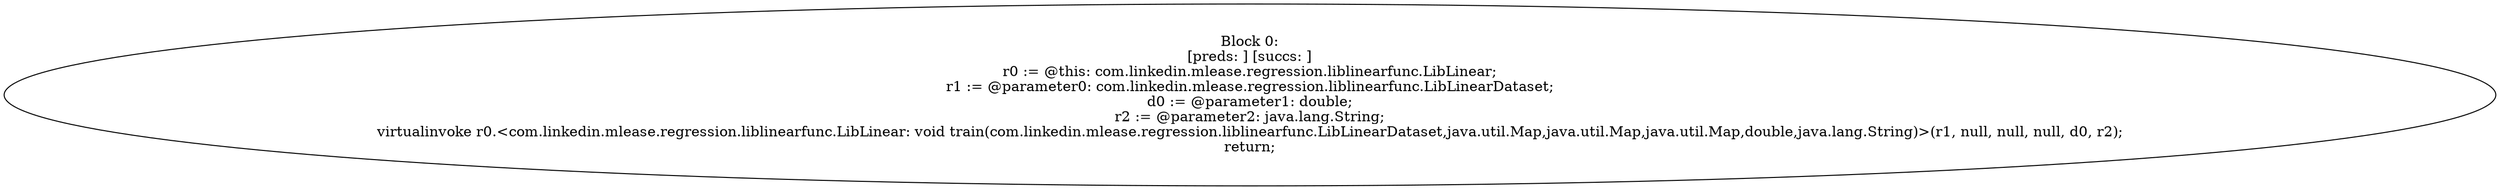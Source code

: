 digraph "unitGraph" {
    "Block 0:
[preds: ] [succs: ]
r0 := @this: com.linkedin.mlease.regression.liblinearfunc.LibLinear;
r1 := @parameter0: com.linkedin.mlease.regression.liblinearfunc.LibLinearDataset;
d0 := @parameter1: double;
r2 := @parameter2: java.lang.String;
virtualinvoke r0.<com.linkedin.mlease.regression.liblinearfunc.LibLinear: void train(com.linkedin.mlease.regression.liblinearfunc.LibLinearDataset,java.util.Map,java.util.Map,java.util.Map,double,java.lang.String)>(r1, null, null, null, d0, r2);
return;
"
}
